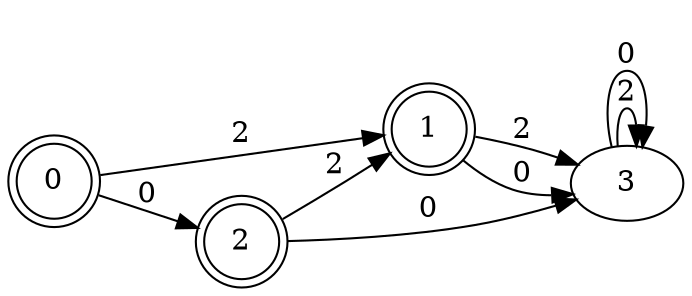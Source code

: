 digraph Automata {
	rankdir=LR
	0 [label=0 shape=doublecircle]
	0 -> 1 [label=2]
	0 -> 2 [label=0]
	1 [label=1 shape=doublecircle]
	1 -> 3 [label=2]
	1 -> 3 [label=0]
	2 [label=2 shape=doublecircle]
	2 -> 1 [label=2]
	2 -> 3 [label=0]
	3 [label=3]
	3 -> 3 [label=2]
	3 -> 3 [label=0]
}
